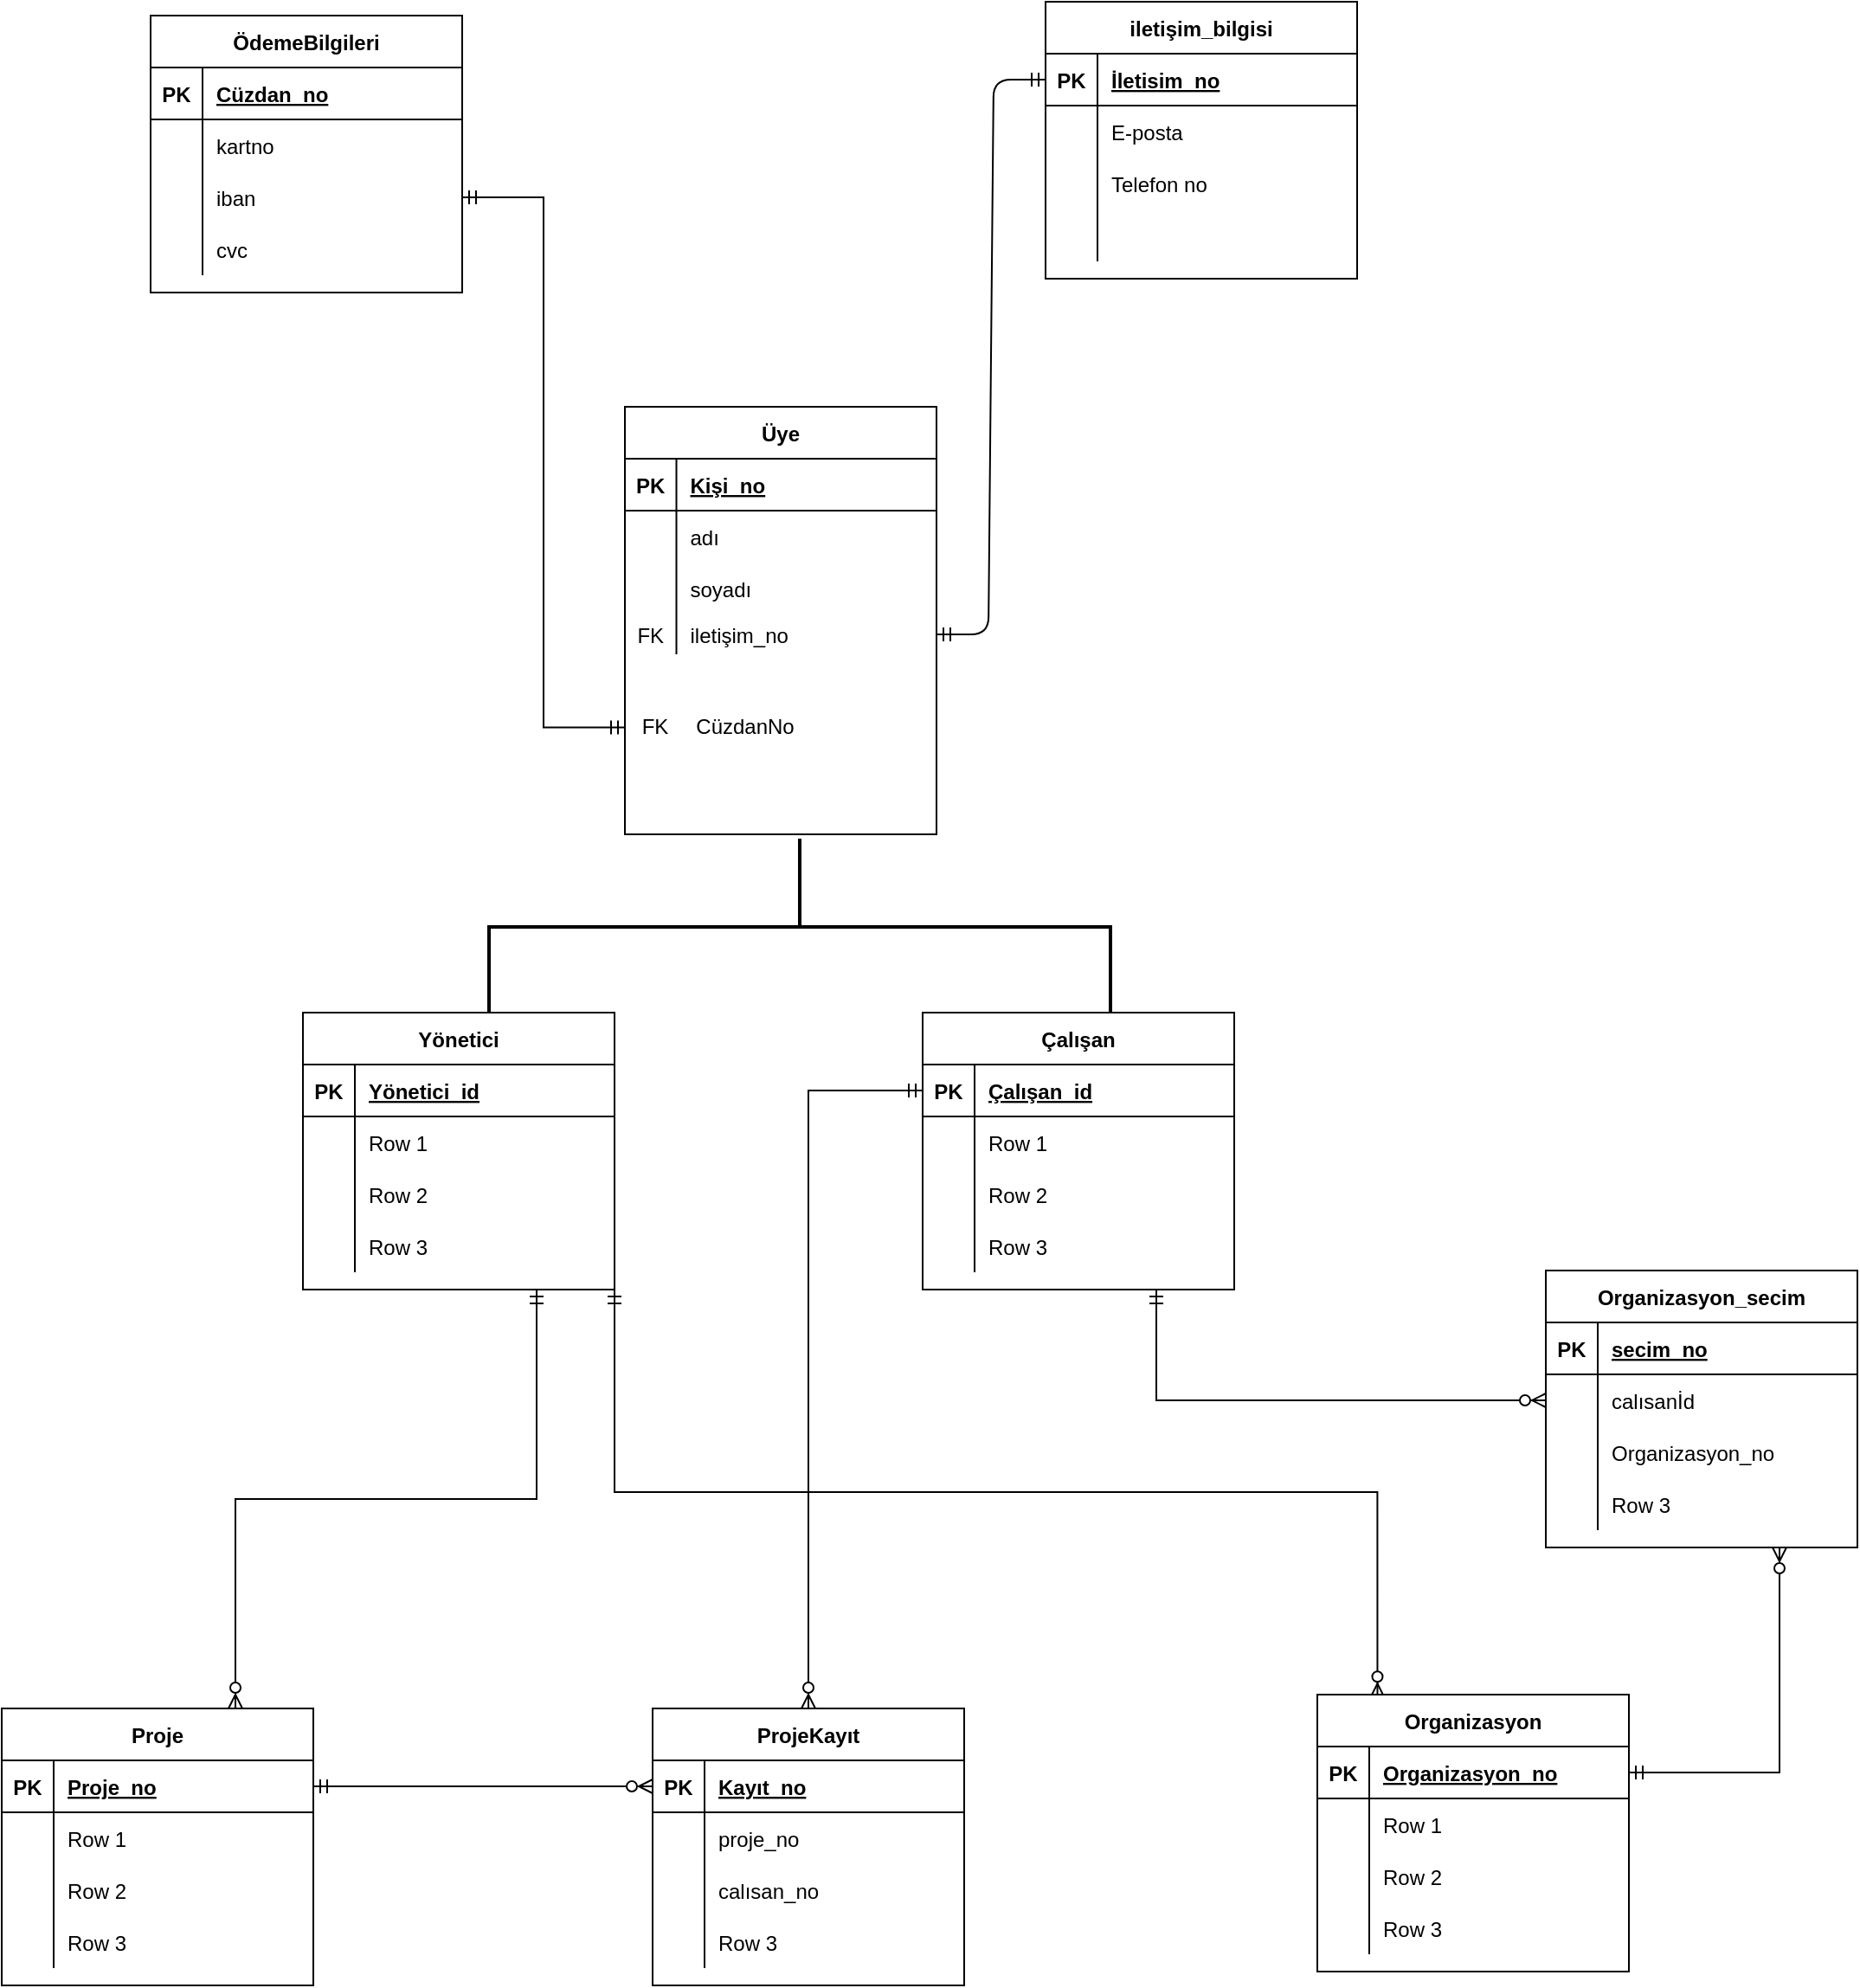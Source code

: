 <mxfile version="13.11.0" type="github">
  <diagram id="C5RBs43oDa-KdzZeNtuy" name="Page-1">
    <mxGraphModel dx="2366" dy="1409" grid="0" gridSize="10" guides="1" tooltips="1" connect="1" arrows="1" fold="1" page="1" pageScale="1" pageWidth="10000" pageHeight="10000" math="0" shadow="0">
      <root>
        <mxCell id="WIyWlLk6GJQsqaUBKTNV-0" />
        <mxCell id="WIyWlLk6GJQsqaUBKTNV-1" parent="WIyWlLk6GJQsqaUBKTNV-0" />
        <mxCell id="MV_EeXbdcHk2f9CnNYqn-0" value="Üye" style="shape=table;startSize=30;container=1;collapsible=1;childLayout=tableLayout;fixedRows=1;rowLines=0;fontStyle=1;align=center;resizeLast=1;" vertex="1" parent="WIyWlLk6GJQsqaUBKTNV-1">
          <mxGeometry x="4078" y="731" width="180" height="247" as="geometry" />
        </mxCell>
        <mxCell id="MV_EeXbdcHk2f9CnNYqn-1" value="" style="shape=partialRectangle;collapsible=0;dropTarget=0;pointerEvents=0;fillColor=none;top=0;left=0;bottom=1;right=0;points=[[0,0.5],[1,0.5]];portConstraint=eastwest;" vertex="1" parent="MV_EeXbdcHk2f9CnNYqn-0">
          <mxGeometry y="30" width="180" height="30" as="geometry" />
        </mxCell>
        <mxCell id="MV_EeXbdcHk2f9CnNYqn-2" value="PK" style="shape=partialRectangle;connectable=0;fillColor=none;top=0;left=0;bottom=0;right=0;fontStyle=1;overflow=hidden;" vertex="1" parent="MV_EeXbdcHk2f9CnNYqn-1">
          <mxGeometry width="29.75" height="30" as="geometry" />
        </mxCell>
        <mxCell id="MV_EeXbdcHk2f9CnNYqn-3" value="Kişi_no" style="shape=partialRectangle;connectable=0;fillColor=none;top=0;left=0;bottom=0;right=0;align=left;spacingLeft=6;fontStyle=5;overflow=hidden;" vertex="1" parent="MV_EeXbdcHk2f9CnNYqn-1">
          <mxGeometry x="29.75" width="150.25" height="30" as="geometry" />
        </mxCell>
        <mxCell id="MV_EeXbdcHk2f9CnNYqn-4" value="" style="shape=partialRectangle;collapsible=0;dropTarget=0;pointerEvents=0;fillColor=none;top=0;left=0;bottom=0;right=0;points=[[0,0.5],[1,0.5]];portConstraint=eastwest;" vertex="1" parent="MV_EeXbdcHk2f9CnNYqn-0">
          <mxGeometry y="60" width="180" height="30" as="geometry" />
        </mxCell>
        <mxCell id="MV_EeXbdcHk2f9CnNYqn-5" value="" style="shape=partialRectangle;connectable=0;fillColor=none;top=0;left=0;bottom=0;right=0;editable=1;overflow=hidden;" vertex="1" parent="MV_EeXbdcHk2f9CnNYqn-4">
          <mxGeometry width="29.75" height="30" as="geometry" />
        </mxCell>
        <mxCell id="MV_EeXbdcHk2f9CnNYqn-6" value="adı" style="shape=partialRectangle;connectable=0;fillColor=none;top=0;left=0;bottom=0;right=0;align=left;spacingLeft=6;overflow=hidden;" vertex="1" parent="MV_EeXbdcHk2f9CnNYqn-4">
          <mxGeometry x="29.75" width="150.25" height="30" as="geometry" />
        </mxCell>
        <mxCell id="MV_EeXbdcHk2f9CnNYqn-7" value="" style="shape=partialRectangle;collapsible=0;dropTarget=0;pointerEvents=0;fillColor=none;top=0;left=0;bottom=0;right=0;points=[[0,0.5],[1,0.5]];portConstraint=eastwest;" vertex="1" parent="MV_EeXbdcHk2f9CnNYqn-0">
          <mxGeometry y="90" width="180" height="30" as="geometry" />
        </mxCell>
        <mxCell id="MV_EeXbdcHk2f9CnNYqn-8" value="" style="shape=partialRectangle;connectable=0;fillColor=none;top=0;left=0;bottom=0;right=0;editable=1;overflow=hidden;" vertex="1" parent="MV_EeXbdcHk2f9CnNYqn-7">
          <mxGeometry width="29.75" height="30" as="geometry" />
        </mxCell>
        <mxCell id="MV_EeXbdcHk2f9CnNYqn-9" value="soyadı" style="shape=partialRectangle;connectable=0;fillColor=none;top=0;left=0;bottom=0;right=0;align=left;spacingLeft=6;overflow=hidden;" vertex="1" parent="MV_EeXbdcHk2f9CnNYqn-7">
          <mxGeometry x="29.75" width="150.25" height="30" as="geometry" />
        </mxCell>
        <mxCell id="MV_EeXbdcHk2f9CnNYqn-10" value="" style="shape=partialRectangle;collapsible=0;dropTarget=0;pointerEvents=0;fillColor=none;top=0;left=0;bottom=0;right=0;points=[[0,0.5],[1,0.5]];portConstraint=eastwest;" vertex="1" parent="MV_EeXbdcHk2f9CnNYqn-0">
          <mxGeometry y="120" width="180" height="23" as="geometry" />
        </mxCell>
        <mxCell id="MV_EeXbdcHk2f9CnNYqn-11" value="FK" style="shape=partialRectangle;connectable=0;fillColor=none;top=0;left=0;bottom=0;right=0;editable=1;overflow=hidden;" vertex="1" parent="MV_EeXbdcHk2f9CnNYqn-10">
          <mxGeometry width="29.75" height="23" as="geometry" />
        </mxCell>
        <mxCell id="MV_EeXbdcHk2f9CnNYqn-12" value="iletişim_no" style="shape=partialRectangle;connectable=0;fillColor=none;top=0;left=0;bottom=0;right=0;align=left;spacingLeft=6;overflow=hidden;" vertex="1" parent="MV_EeXbdcHk2f9CnNYqn-10">
          <mxGeometry x="29.75" width="150.25" height="23" as="geometry" />
        </mxCell>
        <mxCell id="MV_EeXbdcHk2f9CnNYqn-13" value="iletişim_bilgisi" style="shape=table;startSize=30;container=1;collapsible=1;childLayout=tableLayout;fixedRows=1;rowLines=0;fontStyle=1;align=center;resizeLast=1;" vertex="1" parent="WIyWlLk6GJQsqaUBKTNV-1">
          <mxGeometry x="4321" y="497" width="180" height="160" as="geometry" />
        </mxCell>
        <mxCell id="MV_EeXbdcHk2f9CnNYqn-14" value="" style="shape=partialRectangle;collapsible=0;dropTarget=0;pointerEvents=0;fillColor=none;top=0;left=0;bottom=1;right=0;points=[[0,0.5],[1,0.5]];portConstraint=eastwest;" vertex="1" parent="MV_EeXbdcHk2f9CnNYqn-13">
          <mxGeometry y="30" width="180" height="30" as="geometry" />
        </mxCell>
        <mxCell id="MV_EeXbdcHk2f9CnNYqn-15" value="PK" style="shape=partialRectangle;connectable=0;fillColor=none;top=0;left=0;bottom=0;right=0;fontStyle=1;overflow=hidden;" vertex="1" parent="MV_EeXbdcHk2f9CnNYqn-14">
          <mxGeometry width="30" height="30" as="geometry" />
        </mxCell>
        <mxCell id="MV_EeXbdcHk2f9CnNYqn-16" value="İletisim_no" style="shape=partialRectangle;connectable=0;fillColor=none;top=0;left=0;bottom=0;right=0;align=left;spacingLeft=6;fontStyle=5;overflow=hidden;" vertex="1" parent="MV_EeXbdcHk2f9CnNYqn-14">
          <mxGeometry x="30" width="150" height="30" as="geometry" />
        </mxCell>
        <mxCell id="MV_EeXbdcHk2f9CnNYqn-17" value="" style="shape=partialRectangle;collapsible=0;dropTarget=0;pointerEvents=0;fillColor=none;top=0;left=0;bottom=0;right=0;points=[[0,0.5],[1,0.5]];portConstraint=eastwest;" vertex="1" parent="MV_EeXbdcHk2f9CnNYqn-13">
          <mxGeometry y="60" width="180" height="30" as="geometry" />
        </mxCell>
        <mxCell id="MV_EeXbdcHk2f9CnNYqn-18" value="" style="shape=partialRectangle;connectable=0;fillColor=none;top=0;left=0;bottom=0;right=0;editable=1;overflow=hidden;" vertex="1" parent="MV_EeXbdcHk2f9CnNYqn-17">
          <mxGeometry width="30" height="30" as="geometry" />
        </mxCell>
        <mxCell id="MV_EeXbdcHk2f9CnNYqn-19" value="E-posta" style="shape=partialRectangle;connectable=0;fillColor=none;top=0;left=0;bottom=0;right=0;align=left;spacingLeft=6;overflow=hidden;" vertex="1" parent="MV_EeXbdcHk2f9CnNYqn-17">
          <mxGeometry x="30" width="150" height="30" as="geometry" />
        </mxCell>
        <mxCell id="MV_EeXbdcHk2f9CnNYqn-20" value="" style="shape=partialRectangle;collapsible=0;dropTarget=0;pointerEvents=0;fillColor=none;top=0;left=0;bottom=0;right=0;points=[[0,0.5],[1,0.5]];portConstraint=eastwest;" vertex="1" parent="MV_EeXbdcHk2f9CnNYqn-13">
          <mxGeometry y="90" width="180" height="30" as="geometry" />
        </mxCell>
        <mxCell id="MV_EeXbdcHk2f9CnNYqn-21" value="" style="shape=partialRectangle;connectable=0;fillColor=none;top=0;left=0;bottom=0;right=0;editable=1;overflow=hidden;" vertex="1" parent="MV_EeXbdcHk2f9CnNYqn-20">
          <mxGeometry width="30" height="30" as="geometry" />
        </mxCell>
        <mxCell id="MV_EeXbdcHk2f9CnNYqn-22" value="Telefon no" style="shape=partialRectangle;connectable=0;fillColor=none;top=0;left=0;bottom=0;right=0;align=left;spacingLeft=6;overflow=hidden;" vertex="1" parent="MV_EeXbdcHk2f9CnNYqn-20">
          <mxGeometry x="30" width="150" height="30" as="geometry" />
        </mxCell>
        <mxCell id="MV_EeXbdcHk2f9CnNYqn-23" value="" style="shape=partialRectangle;collapsible=0;dropTarget=0;pointerEvents=0;fillColor=none;top=0;left=0;bottom=0;right=0;points=[[0,0.5],[1,0.5]];portConstraint=eastwest;" vertex="1" parent="MV_EeXbdcHk2f9CnNYqn-13">
          <mxGeometry y="120" width="180" height="30" as="geometry" />
        </mxCell>
        <mxCell id="MV_EeXbdcHk2f9CnNYqn-24" value="" style="shape=partialRectangle;connectable=0;fillColor=none;top=0;left=0;bottom=0;right=0;editable=1;overflow=hidden;" vertex="1" parent="MV_EeXbdcHk2f9CnNYqn-23">
          <mxGeometry width="30" height="30" as="geometry" />
        </mxCell>
        <mxCell id="MV_EeXbdcHk2f9CnNYqn-25" value="" style="shape=partialRectangle;connectable=0;fillColor=none;top=0;left=0;bottom=0;right=0;align=left;spacingLeft=6;overflow=hidden;" vertex="1" parent="MV_EeXbdcHk2f9CnNYqn-23">
          <mxGeometry x="30" width="150" height="30" as="geometry" />
        </mxCell>
        <mxCell id="MV_EeXbdcHk2f9CnNYqn-26" value="" style="edgeStyle=entityRelationEdgeStyle;fontSize=12;html=1;endArrow=ERmandOne;startArrow=ERmandOne;entryX=0;entryY=0.5;entryDx=0;entryDy=0;exitX=1;exitY=0.5;exitDx=0;exitDy=0;" edge="1" parent="WIyWlLk6GJQsqaUBKTNV-1" source="MV_EeXbdcHk2f9CnNYqn-10" target="MV_EeXbdcHk2f9CnNYqn-14">
          <mxGeometry width="100" height="100" relative="1" as="geometry">
            <mxPoint x="4230" y="989" as="sourcePoint" />
            <mxPoint x="4330" y="889" as="targetPoint" />
          </mxGeometry>
        </mxCell>
        <mxCell id="MV_EeXbdcHk2f9CnNYqn-31" value="ÖdemeBilgileri" style="shape=table;startSize=30;container=1;collapsible=1;childLayout=tableLayout;fixedRows=1;rowLines=0;fontStyle=1;align=center;resizeLast=1;" vertex="1" parent="WIyWlLk6GJQsqaUBKTNV-1">
          <mxGeometry x="3804" y="505" width="180" height="160" as="geometry" />
        </mxCell>
        <mxCell id="MV_EeXbdcHk2f9CnNYqn-32" value="" style="shape=partialRectangle;collapsible=0;dropTarget=0;pointerEvents=0;fillColor=none;top=0;left=0;bottom=1;right=0;points=[[0,0.5],[1,0.5]];portConstraint=eastwest;" vertex="1" parent="MV_EeXbdcHk2f9CnNYqn-31">
          <mxGeometry y="30" width="180" height="30" as="geometry" />
        </mxCell>
        <mxCell id="MV_EeXbdcHk2f9CnNYqn-33" value="PK" style="shape=partialRectangle;connectable=0;fillColor=none;top=0;left=0;bottom=0;right=0;fontStyle=1;overflow=hidden;" vertex="1" parent="MV_EeXbdcHk2f9CnNYqn-32">
          <mxGeometry width="30" height="30" as="geometry" />
        </mxCell>
        <mxCell id="MV_EeXbdcHk2f9CnNYqn-34" value="Cüzdan_no" style="shape=partialRectangle;connectable=0;fillColor=none;top=0;left=0;bottom=0;right=0;align=left;spacingLeft=6;fontStyle=5;overflow=hidden;" vertex="1" parent="MV_EeXbdcHk2f9CnNYqn-32">
          <mxGeometry x="30" width="150" height="30" as="geometry" />
        </mxCell>
        <mxCell id="MV_EeXbdcHk2f9CnNYqn-35" value="" style="shape=partialRectangle;collapsible=0;dropTarget=0;pointerEvents=0;fillColor=none;top=0;left=0;bottom=0;right=0;points=[[0,0.5],[1,0.5]];portConstraint=eastwest;" vertex="1" parent="MV_EeXbdcHk2f9CnNYqn-31">
          <mxGeometry y="60" width="180" height="30" as="geometry" />
        </mxCell>
        <mxCell id="MV_EeXbdcHk2f9CnNYqn-36" value="" style="shape=partialRectangle;connectable=0;fillColor=none;top=0;left=0;bottom=0;right=0;editable=1;overflow=hidden;" vertex="1" parent="MV_EeXbdcHk2f9CnNYqn-35">
          <mxGeometry width="30" height="30" as="geometry" />
        </mxCell>
        <mxCell id="MV_EeXbdcHk2f9CnNYqn-37" value="kartno" style="shape=partialRectangle;connectable=0;fillColor=none;top=0;left=0;bottom=0;right=0;align=left;spacingLeft=6;overflow=hidden;" vertex="1" parent="MV_EeXbdcHk2f9CnNYqn-35">
          <mxGeometry x="30" width="150" height="30" as="geometry" />
        </mxCell>
        <mxCell id="MV_EeXbdcHk2f9CnNYqn-38" value="" style="shape=partialRectangle;collapsible=0;dropTarget=0;pointerEvents=0;fillColor=none;top=0;left=0;bottom=0;right=0;points=[[0,0.5],[1,0.5]];portConstraint=eastwest;" vertex="1" parent="MV_EeXbdcHk2f9CnNYqn-31">
          <mxGeometry y="90" width="180" height="30" as="geometry" />
        </mxCell>
        <mxCell id="MV_EeXbdcHk2f9CnNYqn-39" value="" style="shape=partialRectangle;connectable=0;fillColor=none;top=0;left=0;bottom=0;right=0;editable=1;overflow=hidden;" vertex="1" parent="MV_EeXbdcHk2f9CnNYqn-38">
          <mxGeometry width="30" height="30" as="geometry" />
        </mxCell>
        <mxCell id="MV_EeXbdcHk2f9CnNYqn-40" value="iban" style="shape=partialRectangle;connectable=0;fillColor=none;top=0;left=0;bottom=0;right=0;align=left;spacingLeft=6;overflow=hidden;" vertex="1" parent="MV_EeXbdcHk2f9CnNYqn-38">
          <mxGeometry x="30" width="150" height="30" as="geometry" />
        </mxCell>
        <mxCell id="MV_EeXbdcHk2f9CnNYqn-41" value="" style="shape=partialRectangle;collapsible=0;dropTarget=0;pointerEvents=0;fillColor=none;top=0;left=0;bottom=0;right=0;points=[[0,0.5],[1,0.5]];portConstraint=eastwest;" vertex="1" parent="MV_EeXbdcHk2f9CnNYqn-31">
          <mxGeometry y="120" width="180" height="30" as="geometry" />
        </mxCell>
        <mxCell id="MV_EeXbdcHk2f9CnNYqn-42" value="" style="shape=partialRectangle;connectable=0;fillColor=none;top=0;left=0;bottom=0;right=0;editable=1;overflow=hidden;" vertex="1" parent="MV_EeXbdcHk2f9CnNYqn-41">
          <mxGeometry width="30" height="30" as="geometry" />
        </mxCell>
        <mxCell id="MV_EeXbdcHk2f9CnNYqn-43" value="cvc" style="shape=partialRectangle;connectable=0;fillColor=none;top=0;left=0;bottom=0;right=0;align=left;spacingLeft=6;overflow=hidden;" vertex="1" parent="MV_EeXbdcHk2f9CnNYqn-41">
          <mxGeometry x="30" width="150" height="30" as="geometry" />
        </mxCell>
        <mxCell id="MV_EeXbdcHk2f9CnNYqn-46" style="edgeStyle=orthogonalEdgeStyle;rounded=0;orthogonalLoop=1;jettySize=auto;html=1;exitX=1;exitY=0.5;exitDx=0;exitDy=0;entryX=0;entryY=0.75;entryDx=0;entryDy=0;startArrow=ERmandOne;startFill=0;endArrow=ERmandOne;endFill=0;" edge="1" parent="WIyWlLk6GJQsqaUBKTNV-1" source="MV_EeXbdcHk2f9CnNYqn-38" target="MV_EeXbdcHk2f9CnNYqn-0">
          <mxGeometry relative="1" as="geometry" />
        </mxCell>
        <mxCell id="MV_EeXbdcHk2f9CnNYqn-49" value="FK" style="text;html=1;align=center;verticalAlign=middle;resizable=0;points=[];autosize=1;" vertex="1" parent="WIyWlLk6GJQsqaUBKTNV-1">
          <mxGeometry x="4082" y="907" width="25" height="18" as="geometry" />
        </mxCell>
        <mxCell id="MV_EeXbdcHk2f9CnNYqn-50" value="CüzdanNo" style="text;html=1;align=center;verticalAlign=middle;resizable=0;points=[];autosize=1;" vertex="1" parent="WIyWlLk6GJQsqaUBKTNV-1">
          <mxGeometry x="4113" y="907" width="67" height="18" as="geometry" />
        </mxCell>
        <mxCell id="MV_EeXbdcHk2f9CnNYqn-52" value="" style="strokeWidth=2;html=1;shape=mxgraph.flowchart.annotation_2;align=left;labelPosition=right;pointerEvents=1;rotation=90;" vertex="1" parent="WIyWlLk6GJQsqaUBKTNV-1">
          <mxGeometry x="4128" y="852" width="102" height="359" as="geometry" />
        </mxCell>
        <mxCell id="MV_EeXbdcHk2f9CnNYqn-138" style="edgeStyle=orthogonalEdgeStyle;rounded=0;orthogonalLoop=1;jettySize=auto;html=1;exitX=0.75;exitY=1;exitDx=0;exitDy=0;entryX=0.75;entryY=0;entryDx=0;entryDy=0;startArrow=ERmandOne;startFill=0;endArrow=ERzeroToMany;endFill=1;" edge="1" parent="WIyWlLk6GJQsqaUBKTNV-1" source="MV_EeXbdcHk2f9CnNYqn-55" target="MV_EeXbdcHk2f9CnNYqn-109">
          <mxGeometry relative="1" as="geometry" />
        </mxCell>
        <mxCell id="MV_EeXbdcHk2f9CnNYqn-139" style="edgeStyle=orthogonalEdgeStyle;rounded=0;orthogonalLoop=1;jettySize=auto;html=1;exitX=1;exitY=1;exitDx=0;exitDy=0;entryX=0.193;entryY=0.01;entryDx=0;entryDy=0;entryPerimeter=0;startArrow=ERmandOne;startFill=0;endArrow=ERzeroToMany;endFill=1;" edge="1" parent="WIyWlLk6GJQsqaUBKTNV-1" source="MV_EeXbdcHk2f9CnNYqn-55" target="MV_EeXbdcHk2f9CnNYqn-122">
          <mxGeometry relative="1" as="geometry" />
        </mxCell>
        <mxCell id="MV_EeXbdcHk2f9CnNYqn-55" value="Yönetici" style="shape=table;startSize=30;container=1;collapsible=1;childLayout=tableLayout;fixedRows=1;rowLines=0;fontStyle=1;align=center;resizeLast=1;" vertex="1" parent="WIyWlLk6GJQsqaUBKTNV-1">
          <mxGeometry x="3892" y="1081" width="180" height="160" as="geometry" />
        </mxCell>
        <mxCell id="MV_EeXbdcHk2f9CnNYqn-56" value="" style="shape=partialRectangle;collapsible=0;dropTarget=0;pointerEvents=0;fillColor=none;top=0;left=0;bottom=1;right=0;points=[[0,0.5],[1,0.5]];portConstraint=eastwest;" vertex="1" parent="MV_EeXbdcHk2f9CnNYqn-55">
          <mxGeometry y="30" width="180" height="30" as="geometry" />
        </mxCell>
        <mxCell id="MV_EeXbdcHk2f9CnNYqn-57" value="PK" style="shape=partialRectangle;connectable=0;fillColor=none;top=0;left=0;bottom=0;right=0;fontStyle=1;overflow=hidden;" vertex="1" parent="MV_EeXbdcHk2f9CnNYqn-56">
          <mxGeometry width="30" height="30" as="geometry" />
        </mxCell>
        <mxCell id="MV_EeXbdcHk2f9CnNYqn-58" value="Yönetici_id" style="shape=partialRectangle;connectable=0;fillColor=none;top=0;left=0;bottom=0;right=0;align=left;spacingLeft=6;fontStyle=5;overflow=hidden;" vertex="1" parent="MV_EeXbdcHk2f9CnNYqn-56">
          <mxGeometry x="30" width="150" height="30" as="geometry" />
        </mxCell>
        <mxCell id="MV_EeXbdcHk2f9CnNYqn-59" value="" style="shape=partialRectangle;collapsible=0;dropTarget=0;pointerEvents=0;fillColor=none;top=0;left=0;bottom=0;right=0;points=[[0,0.5],[1,0.5]];portConstraint=eastwest;" vertex="1" parent="MV_EeXbdcHk2f9CnNYqn-55">
          <mxGeometry y="60" width="180" height="30" as="geometry" />
        </mxCell>
        <mxCell id="MV_EeXbdcHk2f9CnNYqn-60" value="" style="shape=partialRectangle;connectable=0;fillColor=none;top=0;left=0;bottom=0;right=0;editable=1;overflow=hidden;" vertex="1" parent="MV_EeXbdcHk2f9CnNYqn-59">
          <mxGeometry width="30" height="30" as="geometry" />
        </mxCell>
        <mxCell id="MV_EeXbdcHk2f9CnNYqn-61" value="Row 1" style="shape=partialRectangle;connectable=0;fillColor=none;top=0;left=0;bottom=0;right=0;align=left;spacingLeft=6;overflow=hidden;" vertex="1" parent="MV_EeXbdcHk2f9CnNYqn-59">
          <mxGeometry x="30" width="150" height="30" as="geometry" />
        </mxCell>
        <mxCell id="MV_EeXbdcHk2f9CnNYqn-62" value="" style="shape=partialRectangle;collapsible=0;dropTarget=0;pointerEvents=0;fillColor=none;top=0;left=0;bottom=0;right=0;points=[[0,0.5],[1,0.5]];portConstraint=eastwest;" vertex="1" parent="MV_EeXbdcHk2f9CnNYqn-55">
          <mxGeometry y="90" width="180" height="30" as="geometry" />
        </mxCell>
        <mxCell id="MV_EeXbdcHk2f9CnNYqn-63" value="" style="shape=partialRectangle;connectable=0;fillColor=none;top=0;left=0;bottom=0;right=0;editable=1;overflow=hidden;" vertex="1" parent="MV_EeXbdcHk2f9CnNYqn-62">
          <mxGeometry width="30" height="30" as="geometry" />
        </mxCell>
        <mxCell id="MV_EeXbdcHk2f9CnNYqn-64" value="Row 2" style="shape=partialRectangle;connectable=0;fillColor=none;top=0;left=0;bottom=0;right=0;align=left;spacingLeft=6;overflow=hidden;" vertex="1" parent="MV_EeXbdcHk2f9CnNYqn-62">
          <mxGeometry x="30" width="150" height="30" as="geometry" />
        </mxCell>
        <mxCell id="MV_EeXbdcHk2f9CnNYqn-65" value="" style="shape=partialRectangle;collapsible=0;dropTarget=0;pointerEvents=0;fillColor=none;top=0;left=0;bottom=0;right=0;points=[[0,0.5],[1,0.5]];portConstraint=eastwest;" vertex="1" parent="MV_EeXbdcHk2f9CnNYqn-55">
          <mxGeometry y="120" width="180" height="30" as="geometry" />
        </mxCell>
        <mxCell id="MV_EeXbdcHk2f9CnNYqn-66" value="" style="shape=partialRectangle;connectable=0;fillColor=none;top=0;left=0;bottom=0;right=0;editable=1;overflow=hidden;" vertex="1" parent="MV_EeXbdcHk2f9CnNYqn-65">
          <mxGeometry width="30" height="30" as="geometry" />
        </mxCell>
        <mxCell id="MV_EeXbdcHk2f9CnNYqn-67" value="Row 3" style="shape=partialRectangle;connectable=0;fillColor=none;top=0;left=0;bottom=0;right=0;align=left;spacingLeft=6;overflow=hidden;" vertex="1" parent="MV_EeXbdcHk2f9CnNYqn-65">
          <mxGeometry x="30" width="150" height="30" as="geometry" />
        </mxCell>
        <mxCell id="MV_EeXbdcHk2f9CnNYqn-68" value="Çalışan" style="shape=table;startSize=30;container=1;collapsible=1;childLayout=tableLayout;fixedRows=1;rowLines=0;fontStyle=1;align=center;resizeLast=1;" vertex="1" parent="WIyWlLk6GJQsqaUBKTNV-1">
          <mxGeometry x="4250" y="1081" width="180" height="160" as="geometry" />
        </mxCell>
        <mxCell id="MV_EeXbdcHk2f9CnNYqn-69" value="" style="shape=partialRectangle;collapsible=0;dropTarget=0;pointerEvents=0;fillColor=none;top=0;left=0;bottom=1;right=0;points=[[0,0.5],[1,0.5]];portConstraint=eastwest;" vertex="1" parent="MV_EeXbdcHk2f9CnNYqn-68">
          <mxGeometry y="30" width="180" height="30" as="geometry" />
        </mxCell>
        <mxCell id="MV_EeXbdcHk2f9CnNYqn-70" value="PK" style="shape=partialRectangle;connectable=0;fillColor=none;top=0;left=0;bottom=0;right=0;fontStyle=1;overflow=hidden;" vertex="1" parent="MV_EeXbdcHk2f9CnNYqn-69">
          <mxGeometry width="30" height="30" as="geometry" />
        </mxCell>
        <mxCell id="MV_EeXbdcHk2f9CnNYqn-71" value="Çalışan_id" style="shape=partialRectangle;connectable=0;fillColor=none;top=0;left=0;bottom=0;right=0;align=left;spacingLeft=6;fontStyle=5;overflow=hidden;" vertex="1" parent="MV_EeXbdcHk2f9CnNYqn-69">
          <mxGeometry x="30" width="150" height="30" as="geometry" />
        </mxCell>
        <mxCell id="MV_EeXbdcHk2f9CnNYqn-72" value="" style="shape=partialRectangle;collapsible=0;dropTarget=0;pointerEvents=0;fillColor=none;top=0;left=0;bottom=0;right=0;points=[[0,0.5],[1,0.5]];portConstraint=eastwest;" vertex="1" parent="MV_EeXbdcHk2f9CnNYqn-68">
          <mxGeometry y="60" width="180" height="30" as="geometry" />
        </mxCell>
        <mxCell id="MV_EeXbdcHk2f9CnNYqn-73" value="" style="shape=partialRectangle;connectable=0;fillColor=none;top=0;left=0;bottom=0;right=0;editable=1;overflow=hidden;" vertex="1" parent="MV_EeXbdcHk2f9CnNYqn-72">
          <mxGeometry width="30" height="30" as="geometry" />
        </mxCell>
        <mxCell id="MV_EeXbdcHk2f9CnNYqn-74" value="Row 1" style="shape=partialRectangle;connectable=0;fillColor=none;top=0;left=0;bottom=0;right=0;align=left;spacingLeft=6;overflow=hidden;" vertex="1" parent="MV_EeXbdcHk2f9CnNYqn-72">
          <mxGeometry x="30" width="150" height="30" as="geometry" />
        </mxCell>
        <mxCell id="MV_EeXbdcHk2f9CnNYqn-75" value="" style="shape=partialRectangle;collapsible=0;dropTarget=0;pointerEvents=0;fillColor=none;top=0;left=0;bottom=0;right=0;points=[[0,0.5],[1,0.5]];portConstraint=eastwest;" vertex="1" parent="MV_EeXbdcHk2f9CnNYqn-68">
          <mxGeometry y="90" width="180" height="30" as="geometry" />
        </mxCell>
        <mxCell id="MV_EeXbdcHk2f9CnNYqn-76" value="" style="shape=partialRectangle;connectable=0;fillColor=none;top=0;left=0;bottom=0;right=0;editable=1;overflow=hidden;" vertex="1" parent="MV_EeXbdcHk2f9CnNYqn-75">
          <mxGeometry width="30" height="30" as="geometry" />
        </mxCell>
        <mxCell id="MV_EeXbdcHk2f9CnNYqn-77" value="Row 2" style="shape=partialRectangle;connectable=0;fillColor=none;top=0;left=0;bottom=0;right=0;align=left;spacingLeft=6;overflow=hidden;" vertex="1" parent="MV_EeXbdcHk2f9CnNYqn-75">
          <mxGeometry x="30" width="150" height="30" as="geometry" />
        </mxCell>
        <mxCell id="MV_EeXbdcHk2f9CnNYqn-78" value="" style="shape=partialRectangle;collapsible=0;dropTarget=0;pointerEvents=0;fillColor=none;top=0;left=0;bottom=0;right=0;points=[[0,0.5],[1,0.5]];portConstraint=eastwest;" vertex="1" parent="MV_EeXbdcHk2f9CnNYqn-68">
          <mxGeometry y="120" width="180" height="30" as="geometry" />
        </mxCell>
        <mxCell id="MV_EeXbdcHk2f9CnNYqn-79" value="" style="shape=partialRectangle;connectable=0;fillColor=none;top=0;left=0;bottom=0;right=0;editable=1;overflow=hidden;" vertex="1" parent="MV_EeXbdcHk2f9CnNYqn-78">
          <mxGeometry width="30" height="30" as="geometry" />
        </mxCell>
        <mxCell id="MV_EeXbdcHk2f9CnNYqn-80" value="Row 3" style="shape=partialRectangle;connectable=0;fillColor=none;top=0;left=0;bottom=0;right=0;align=left;spacingLeft=6;overflow=hidden;" vertex="1" parent="MV_EeXbdcHk2f9CnNYqn-78">
          <mxGeometry x="30" width="150" height="30" as="geometry" />
        </mxCell>
        <mxCell id="MV_EeXbdcHk2f9CnNYqn-109" value="Proje" style="shape=table;startSize=30;container=1;collapsible=1;childLayout=tableLayout;fixedRows=1;rowLines=0;fontStyle=1;align=center;resizeLast=1;" vertex="1" parent="WIyWlLk6GJQsqaUBKTNV-1">
          <mxGeometry x="3718" y="1483" width="180" height="160" as="geometry" />
        </mxCell>
        <mxCell id="MV_EeXbdcHk2f9CnNYqn-110" value="" style="shape=partialRectangle;collapsible=0;dropTarget=0;pointerEvents=0;fillColor=none;top=0;left=0;bottom=1;right=0;points=[[0,0.5],[1,0.5]];portConstraint=eastwest;" vertex="1" parent="MV_EeXbdcHk2f9CnNYqn-109">
          <mxGeometry y="30" width="180" height="30" as="geometry" />
        </mxCell>
        <mxCell id="MV_EeXbdcHk2f9CnNYqn-111" value="PK" style="shape=partialRectangle;connectable=0;fillColor=none;top=0;left=0;bottom=0;right=0;fontStyle=1;overflow=hidden;" vertex="1" parent="MV_EeXbdcHk2f9CnNYqn-110">
          <mxGeometry width="30" height="30" as="geometry" />
        </mxCell>
        <mxCell id="MV_EeXbdcHk2f9CnNYqn-112" value="Proje_no" style="shape=partialRectangle;connectable=0;fillColor=none;top=0;left=0;bottom=0;right=0;align=left;spacingLeft=6;fontStyle=5;overflow=hidden;" vertex="1" parent="MV_EeXbdcHk2f9CnNYqn-110">
          <mxGeometry x="30" width="150" height="30" as="geometry" />
        </mxCell>
        <mxCell id="MV_EeXbdcHk2f9CnNYqn-113" value="" style="shape=partialRectangle;collapsible=0;dropTarget=0;pointerEvents=0;fillColor=none;top=0;left=0;bottom=0;right=0;points=[[0,0.5],[1,0.5]];portConstraint=eastwest;" vertex="1" parent="MV_EeXbdcHk2f9CnNYqn-109">
          <mxGeometry y="60" width="180" height="30" as="geometry" />
        </mxCell>
        <mxCell id="MV_EeXbdcHk2f9CnNYqn-114" value="" style="shape=partialRectangle;connectable=0;fillColor=none;top=0;left=0;bottom=0;right=0;editable=1;overflow=hidden;" vertex="1" parent="MV_EeXbdcHk2f9CnNYqn-113">
          <mxGeometry width="30" height="30" as="geometry" />
        </mxCell>
        <mxCell id="MV_EeXbdcHk2f9CnNYqn-115" value="Row 1" style="shape=partialRectangle;connectable=0;fillColor=none;top=0;left=0;bottom=0;right=0;align=left;spacingLeft=6;overflow=hidden;" vertex="1" parent="MV_EeXbdcHk2f9CnNYqn-113">
          <mxGeometry x="30" width="150" height="30" as="geometry" />
        </mxCell>
        <mxCell id="MV_EeXbdcHk2f9CnNYqn-116" value="" style="shape=partialRectangle;collapsible=0;dropTarget=0;pointerEvents=0;fillColor=none;top=0;left=0;bottom=0;right=0;points=[[0,0.5],[1,0.5]];portConstraint=eastwest;" vertex="1" parent="MV_EeXbdcHk2f9CnNYqn-109">
          <mxGeometry y="90" width="180" height="30" as="geometry" />
        </mxCell>
        <mxCell id="MV_EeXbdcHk2f9CnNYqn-117" value="" style="shape=partialRectangle;connectable=0;fillColor=none;top=0;left=0;bottom=0;right=0;editable=1;overflow=hidden;" vertex="1" parent="MV_EeXbdcHk2f9CnNYqn-116">
          <mxGeometry width="30" height="30" as="geometry" />
        </mxCell>
        <mxCell id="MV_EeXbdcHk2f9CnNYqn-118" value="Row 2" style="shape=partialRectangle;connectable=0;fillColor=none;top=0;left=0;bottom=0;right=0;align=left;spacingLeft=6;overflow=hidden;" vertex="1" parent="MV_EeXbdcHk2f9CnNYqn-116">
          <mxGeometry x="30" width="150" height="30" as="geometry" />
        </mxCell>
        <mxCell id="MV_EeXbdcHk2f9CnNYqn-119" value="" style="shape=partialRectangle;collapsible=0;dropTarget=0;pointerEvents=0;fillColor=none;top=0;left=0;bottom=0;right=0;points=[[0,0.5],[1,0.5]];portConstraint=eastwest;" vertex="1" parent="MV_EeXbdcHk2f9CnNYqn-109">
          <mxGeometry y="120" width="180" height="30" as="geometry" />
        </mxCell>
        <mxCell id="MV_EeXbdcHk2f9CnNYqn-120" value="" style="shape=partialRectangle;connectable=0;fillColor=none;top=0;left=0;bottom=0;right=0;editable=1;overflow=hidden;" vertex="1" parent="MV_EeXbdcHk2f9CnNYqn-119">
          <mxGeometry width="30" height="30" as="geometry" />
        </mxCell>
        <mxCell id="MV_EeXbdcHk2f9CnNYqn-121" value="Row 3" style="shape=partialRectangle;connectable=0;fillColor=none;top=0;left=0;bottom=0;right=0;align=left;spacingLeft=6;overflow=hidden;" vertex="1" parent="MV_EeXbdcHk2f9CnNYqn-119">
          <mxGeometry x="30" width="150" height="30" as="geometry" />
        </mxCell>
        <mxCell id="MV_EeXbdcHk2f9CnNYqn-122" value="Organizasyon" style="shape=table;startSize=30;container=1;collapsible=1;childLayout=tableLayout;fixedRows=1;rowLines=0;fontStyle=1;align=center;resizeLast=1;" vertex="1" parent="WIyWlLk6GJQsqaUBKTNV-1">
          <mxGeometry x="4478" y="1475" width="180" height="160" as="geometry" />
        </mxCell>
        <mxCell id="MV_EeXbdcHk2f9CnNYqn-123" value="" style="shape=partialRectangle;collapsible=0;dropTarget=0;pointerEvents=0;fillColor=none;top=0;left=0;bottom=1;right=0;points=[[0,0.5],[1,0.5]];portConstraint=eastwest;" vertex="1" parent="MV_EeXbdcHk2f9CnNYqn-122">
          <mxGeometry y="30" width="180" height="30" as="geometry" />
        </mxCell>
        <mxCell id="MV_EeXbdcHk2f9CnNYqn-124" value="PK" style="shape=partialRectangle;connectable=0;fillColor=none;top=0;left=0;bottom=0;right=0;fontStyle=1;overflow=hidden;" vertex="1" parent="MV_EeXbdcHk2f9CnNYqn-123">
          <mxGeometry width="30" height="30" as="geometry" />
        </mxCell>
        <mxCell id="MV_EeXbdcHk2f9CnNYqn-125" value="Organizasyon_no" style="shape=partialRectangle;connectable=0;fillColor=none;top=0;left=0;bottom=0;right=0;align=left;spacingLeft=6;fontStyle=5;overflow=hidden;" vertex="1" parent="MV_EeXbdcHk2f9CnNYqn-123">
          <mxGeometry x="30" width="150" height="30" as="geometry" />
        </mxCell>
        <mxCell id="MV_EeXbdcHk2f9CnNYqn-126" value="" style="shape=partialRectangle;collapsible=0;dropTarget=0;pointerEvents=0;fillColor=none;top=0;left=0;bottom=0;right=0;points=[[0,0.5],[1,0.5]];portConstraint=eastwest;" vertex="1" parent="MV_EeXbdcHk2f9CnNYqn-122">
          <mxGeometry y="60" width="180" height="30" as="geometry" />
        </mxCell>
        <mxCell id="MV_EeXbdcHk2f9CnNYqn-127" value="" style="shape=partialRectangle;connectable=0;fillColor=none;top=0;left=0;bottom=0;right=0;editable=1;overflow=hidden;" vertex="1" parent="MV_EeXbdcHk2f9CnNYqn-126">
          <mxGeometry width="30" height="30" as="geometry" />
        </mxCell>
        <mxCell id="MV_EeXbdcHk2f9CnNYqn-128" value="Row 1" style="shape=partialRectangle;connectable=0;fillColor=none;top=0;left=0;bottom=0;right=0;align=left;spacingLeft=6;overflow=hidden;" vertex="1" parent="MV_EeXbdcHk2f9CnNYqn-126">
          <mxGeometry x="30" width="150" height="30" as="geometry" />
        </mxCell>
        <mxCell id="MV_EeXbdcHk2f9CnNYqn-129" value="" style="shape=partialRectangle;collapsible=0;dropTarget=0;pointerEvents=0;fillColor=none;top=0;left=0;bottom=0;right=0;points=[[0,0.5],[1,0.5]];portConstraint=eastwest;" vertex="1" parent="MV_EeXbdcHk2f9CnNYqn-122">
          <mxGeometry y="90" width="180" height="30" as="geometry" />
        </mxCell>
        <mxCell id="MV_EeXbdcHk2f9CnNYqn-130" value="" style="shape=partialRectangle;connectable=0;fillColor=none;top=0;left=0;bottom=0;right=0;editable=1;overflow=hidden;" vertex="1" parent="MV_EeXbdcHk2f9CnNYqn-129">
          <mxGeometry width="30" height="30" as="geometry" />
        </mxCell>
        <mxCell id="MV_EeXbdcHk2f9CnNYqn-131" value="Row 2" style="shape=partialRectangle;connectable=0;fillColor=none;top=0;left=0;bottom=0;right=0;align=left;spacingLeft=6;overflow=hidden;" vertex="1" parent="MV_EeXbdcHk2f9CnNYqn-129">
          <mxGeometry x="30" width="150" height="30" as="geometry" />
        </mxCell>
        <mxCell id="MV_EeXbdcHk2f9CnNYqn-132" value="" style="shape=partialRectangle;collapsible=0;dropTarget=0;pointerEvents=0;fillColor=none;top=0;left=0;bottom=0;right=0;points=[[0,0.5],[1,0.5]];portConstraint=eastwest;" vertex="1" parent="MV_EeXbdcHk2f9CnNYqn-122">
          <mxGeometry y="120" width="180" height="30" as="geometry" />
        </mxCell>
        <mxCell id="MV_EeXbdcHk2f9CnNYqn-133" value="" style="shape=partialRectangle;connectable=0;fillColor=none;top=0;left=0;bottom=0;right=0;editable=1;overflow=hidden;" vertex="1" parent="MV_EeXbdcHk2f9CnNYqn-132">
          <mxGeometry width="30" height="30" as="geometry" />
        </mxCell>
        <mxCell id="MV_EeXbdcHk2f9CnNYqn-134" value="Row 3" style="shape=partialRectangle;connectable=0;fillColor=none;top=0;left=0;bottom=0;right=0;align=left;spacingLeft=6;overflow=hidden;" vertex="1" parent="MV_EeXbdcHk2f9CnNYqn-132">
          <mxGeometry x="30" width="150" height="30" as="geometry" />
        </mxCell>
        <mxCell id="MV_EeXbdcHk2f9CnNYqn-168" style="edgeStyle=orthogonalEdgeStyle;rounded=0;orthogonalLoop=1;jettySize=auto;html=1;exitX=0.5;exitY=0;exitDx=0;exitDy=0;entryX=0;entryY=0.5;entryDx=0;entryDy=0;startArrow=ERzeroToMany;startFill=1;endArrow=ERmandOne;endFill=0;" edge="1" parent="WIyWlLk6GJQsqaUBKTNV-1" source="MV_EeXbdcHk2f9CnNYqn-153" target="MV_EeXbdcHk2f9CnNYqn-69">
          <mxGeometry relative="1" as="geometry" />
        </mxCell>
        <mxCell id="MV_EeXbdcHk2f9CnNYqn-153" value="ProjeKayıt" style="shape=table;startSize=30;container=1;collapsible=1;childLayout=tableLayout;fixedRows=1;rowLines=0;fontStyle=1;align=center;resizeLast=1;" vertex="1" parent="WIyWlLk6GJQsqaUBKTNV-1">
          <mxGeometry x="4094" y="1483" width="180" height="160" as="geometry" />
        </mxCell>
        <mxCell id="MV_EeXbdcHk2f9CnNYqn-154" value="" style="shape=partialRectangle;collapsible=0;dropTarget=0;pointerEvents=0;fillColor=none;top=0;left=0;bottom=1;right=0;points=[[0,0.5],[1,0.5]];portConstraint=eastwest;" vertex="1" parent="MV_EeXbdcHk2f9CnNYqn-153">
          <mxGeometry y="30" width="180" height="30" as="geometry" />
        </mxCell>
        <mxCell id="MV_EeXbdcHk2f9CnNYqn-155" value="PK" style="shape=partialRectangle;connectable=0;fillColor=none;top=0;left=0;bottom=0;right=0;fontStyle=1;overflow=hidden;" vertex="1" parent="MV_EeXbdcHk2f9CnNYqn-154">
          <mxGeometry width="30" height="30" as="geometry" />
        </mxCell>
        <mxCell id="MV_EeXbdcHk2f9CnNYqn-156" value="Kayıt_no" style="shape=partialRectangle;connectable=0;fillColor=none;top=0;left=0;bottom=0;right=0;align=left;spacingLeft=6;fontStyle=5;overflow=hidden;" vertex="1" parent="MV_EeXbdcHk2f9CnNYqn-154">
          <mxGeometry x="30" width="150" height="30" as="geometry" />
        </mxCell>
        <mxCell id="MV_EeXbdcHk2f9CnNYqn-157" value="" style="shape=partialRectangle;collapsible=0;dropTarget=0;pointerEvents=0;fillColor=none;top=0;left=0;bottom=0;right=0;points=[[0,0.5],[1,0.5]];portConstraint=eastwest;" vertex="1" parent="MV_EeXbdcHk2f9CnNYqn-153">
          <mxGeometry y="60" width="180" height="30" as="geometry" />
        </mxCell>
        <mxCell id="MV_EeXbdcHk2f9CnNYqn-158" value="" style="shape=partialRectangle;connectable=0;fillColor=none;top=0;left=0;bottom=0;right=0;editable=1;overflow=hidden;" vertex="1" parent="MV_EeXbdcHk2f9CnNYqn-157">
          <mxGeometry width="30" height="30" as="geometry" />
        </mxCell>
        <mxCell id="MV_EeXbdcHk2f9CnNYqn-159" value="proje_no" style="shape=partialRectangle;connectable=0;fillColor=none;top=0;left=0;bottom=0;right=0;align=left;spacingLeft=6;overflow=hidden;" vertex="1" parent="MV_EeXbdcHk2f9CnNYqn-157">
          <mxGeometry x="30" width="150" height="30" as="geometry" />
        </mxCell>
        <mxCell id="MV_EeXbdcHk2f9CnNYqn-160" value="" style="shape=partialRectangle;collapsible=0;dropTarget=0;pointerEvents=0;fillColor=none;top=0;left=0;bottom=0;right=0;points=[[0,0.5],[1,0.5]];portConstraint=eastwest;" vertex="1" parent="MV_EeXbdcHk2f9CnNYqn-153">
          <mxGeometry y="90" width="180" height="30" as="geometry" />
        </mxCell>
        <mxCell id="MV_EeXbdcHk2f9CnNYqn-161" value="" style="shape=partialRectangle;connectable=0;fillColor=none;top=0;left=0;bottom=0;right=0;editable=1;overflow=hidden;" vertex="1" parent="MV_EeXbdcHk2f9CnNYqn-160">
          <mxGeometry width="30" height="30" as="geometry" />
        </mxCell>
        <mxCell id="MV_EeXbdcHk2f9CnNYqn-162" value="calısan_no" style="shape=partialRectangle;connectable=0;fillColor=none;top=0;left=0;bottom=0;right=0;align=left;spacingLeft=6;overflow=hidden;" vertex="1" parent="MV_EeXbdcHk2f9CnNYqn-160">
          <mxGeometry x="30" width="150" height="30" as="geometry" />
        </mxCell>
        <mxCell id="MV_EeXbdcHk2f9CnNYqn-163" value="" style="shape=partialRectangle;collapsible=0;dropTarget=0;pointerEvents=0;fillColor=none;top=0;left=0;bottom=0;right=0;points=[[0,0.5],[1,0.5]];portConstraint=eastwest;" vertex="1" parent="MV_EeXbdcHk2f9CnNYqn-153">
          <mxGeometry y="120" width="180" height="30" as="geometry" />
        </mxCell>
        <mxCell id="MV_EeXbdcHk2f9CnNYqn-164" value="" style="shape=partialRectangle;connectable=0;fillColor=none;top=0;left=0;bottom=0;right=0;editable=1;overflow=hidden;" vertex="1" parent="MV_EeXbdcHk2f9CnNYqn-163">
          <mxGeometry width="30" height="30" as="geometry" />
        </mxCell>
        <mxCell id="MV_EeXbdcHk2f9CnNYqn-165" value="Row 3" style="shape=partialRectangle;connectable=0;fillColor=none;top=0;left=0;bottom=0;right=0;align=left;spacingLeft=6;overflow=hidden;" vertex="1" parent="MV_EeXbdcHk2f9CnNYqn-163">
          <mxGeometry x="30" width="150" height="30" as="geometry" />
        </mxCell>
        <mxCell id="MV_EeXbdcHk2f9CnNYqn-169" style="edgeStyle=orthogonalEdgeStyle;rounded=0;orthogonalLoop=1;jettySize=auto;html=1;exitX=1;exitY=0.5;exitDx=0;exitDy=0;entryX=0;entryY=0.5;entryDx=0;entryDy=0;startArrow=ERmandOne;startFill=0;endArrow=ERzeroToMany;endFill=1;" edge="1" parent="WIyWlLk6GJQsqaUBKTNV-1" source="MV_EeXbdcHk2f9CnNYqn-110" target="MV_EeXbdcHk2f9CnNYqn-154">
          <mxGeometry relative="1" as="geometry" />
        </mxCell>
        <mxCell id="MV_EeXbdcHk2f9CnNYqn-184" style="edgeStyle=orthogonalEdgeStyle;rounded=0;orthogonalLoop=1;jettySize=auto;html=1;exitX=0.75;exitY=1;exitDx=0;exitDy=0;entryX=1;entryY=0.5;entryDx=0;entryDy=0;startArrow=ERzeroToMany;startFill=1;endArrow=ERmandOne;endFill=0;" edge="1" parent="WIyWlLk6GJQsqaUBKTNV-1" source="MV_EeXbdcHk2f9CnNYqn-170" target="MV_EeXbdcHk2f9CnNYqn-123">
          <mxGeometry relative="1" as="geometry" />
        </mxCell>
        <mxCell id="MV_EeXbdcHk2f9CnNYqn-170" value="Organizasyon_secim" style="shape=table;startSize=30;container=1;collapsible=1;childLayout=tableLayout;fixedRows=1;rowLines=0;fontStyle=1;align=center;resizeLast=1;" vertex="1" parent="WIyWlLk6GJQsqaUBKTNV-1">
          <mxGeometry x="4610" y="1230" width="180" height="160" as="geometry" />
        </mxCell>
        <mxCell id="MV_EeXbdcHk2f9CnNYqn-171" value="" style="shape=partialRectangle;collapsible=0;dropTarget=0;pointerEvents=0;fillColor=none;top=0;left=0;bottom=1;right=0;points=[[0,0.5],[1,0.5]];portConstraint=eastwest;" vertex="1" parent="MV_EeXbdcHk2f9CnNYqn-170">
          <mxGeometry y="30" width="180" height="30" as="geometry" />
        </mxCell>
        <mxCell id="MV_EeXbdcHk2f9CnNYqn-172" value="PK" style="shape=partialRectangle;connectable=0;fillColor=none;top=0;left=0;bottom=0;right=0;fontStyle=1;overflow=hidden;" vertex="1" parent="MV_EeXbdcHk2f9CnNYqn-171">
          <mxGeometry width="30" height="30" as="geometry" />
        </mxCell>
        <mxCell id="MV_EeXbdcHk2f9CnNYqn-173" value="secim_no" style="shape=partialRectangle;connectable=0;fillColor=none;top=0;left=0;bottom=0;right=0;align=left;spacingLeft=6;fontStyle=5;overflow=hidden;" vertex="1" parent="MV_EeXbdcHk2f9CnNYqn-171">
          <mxGeometry x="30" width="150" height="30" as="geometry" />
        </mxCell>
        <mxCell id="MV_EeXbdcHk2f9CnNYqn-174" value="" style="shape=partialRectangle;collapsible=0;dropTarget=0;pointerEvents=0;fillColor=none;top=0;left=0;bottom=0;right=0;points=[[0,0.5],[1,0.5]];portConstraint=eastwest;" vertex="1" parent="MV_EeXbdcHk2f9CnNYqn-170">
          <mxGeometry y="60" width="180" height="30" as="geometry" />
        </mxCell>
        <mxCell id="MV_EeXbdcHk2f9CnNYqn-175" value="" style="shape=partialRectangle;connectable=0;fillColor=none;top=0;left=0;bottom=0;right=0;editable=1;overflow=hidden;" vertex="1" parent="MV_EeXbdcHk2f9CnNYqn-174">
          <mxGeometry width="30" height="30" as="geometry" />
        </mxCell>
        <mxCell id="MV_EeXbdcHk2f9CnNYqn-176" value="calısanİd" style="shape=partialRectangle;connectable=0;fillColor=none;top=0;left=0;bottom=0;right=0;align=left;spacingLeft=6;overflow=hidden;" vertex="1" parent="MV_EeXbdcHk2f9CnNYqn-174">
          <mxGeometry x="30" width="150" height="30" as="geometry" />
        </mxCell>
        <mxCell id="MV_EeXbdcHk2f9CnNYqn-177" value="" style="shape=partialRectangle;collapsible=0;dropTarget=0;pointerEvents=0;fillColor=none;top=0;left=0;bottom=0;right=0;points=[[0,0.5],[1,0.5]];portConstraint=eastwest;" vertex="1" parent="MV_EeXbdcHk2f9CnNYqn-170">
          <mxGeometry y="90" width="180" height="30" as="geometry" />
        </mxCell>
        <mxCell id="MV_EeXbdcHk2f9CnNYqn-178" value="" style="shape=partialRectangle;connectable=0;fillColor=none;top=0;left=0;bottom=0;right=0;editable=1;overflow=hidden;" vertex="1" parent="MV_EeXbdcHk2f9CnNYqn-177">
          <mxGeometry width="30" height="30" as="geometry" />
        </mxCell>
        <mxCell id="MV_EeXbdcHk2f9CnNYqn-179" value="Organizasyon_no" style="shape=partialRectangle;connectable=0;fillColor=none;top=0;left=0;bottom=0;right=0;align=left;spacingLeft=6;overflow=hidden;" vertex="1" parent="MV_EeXbdcHk2f9CnNYqn-177">
          <mxGeometry x="30" width="150" height="30" as="geometry" />
        </mxCell>
        <mxCell id="MV_EeXbdcHk2f9CnNYqn-180" value="" style="shape=partialRectangle;collapsible=0;dropTarget=0;pointerEvents=0;fillColor=none;top=0;left=0;bottom=0;right=0;points=[[0,0.5],[1,0.5]];portConstraint=eastwest;" vertex="1" parent="MV_EeXbdcHk2f9CnNYqn-170">
          <mxGeometry y="120" width="180" height="30" as="geometry" />
        </mxCell>
        <mxCell id="MV_EeXbdcHk2f9CnNYqn-181" value="" style="shape=partialRectangle;connectable=0;fillColor=none;top=0;left=0;bottom=0;right=0;editable=1;overflow=hidden;" vertex="1" parent="MV_EeXbdcHk2f9CnNYqn-180">
          <mxGeometry width="30" height="30" as="geometry" />
        </mxCell>
        <mxCell id="MV_EeXbdcHk2f9CnNYqn-182" value="Row 3" style="shape=partialRectangle;connectable=0;fillColor=none;top=0;left=0;bottom=0;right=0;align=left;spacingLeft=6;overflow=hidden;" vertex="1" parent="MV_EeXbdcHk2f9CnNYqn-180">
          <mxGeometry x="30" width="150" height="30" as="geometry" />
        </mxCell>
        <mxCell id="MV_EeXbdcHk2f9CnNYqn-183" style="edgeStyle=orthogonalEdgeStyle;rounded=0;orthogonalLoop=1;jettySize=auto;html=1;exitX=0;exitY=0.5;exitDx=0;exitDy=0;entryX=0.75;entryY=1;entryDx=0;entryDy=0;startArrow=ERzeroToMany;startFill=1;endArrow=ERmandOne;endFill=0;" edge="1" parent="WIyWlLk6GJQsqaUBKTNV-1" source="MV_EeXbdcHk2f9CnNYqn-174" target="MV_EeXbdcHk2f9CnNYqn-68">
          <mxGeometry relative="1" as="geometry" />
        </mxCell>
      </root>
    </mxGraphModel>
  </diagram>
</mxfile>

